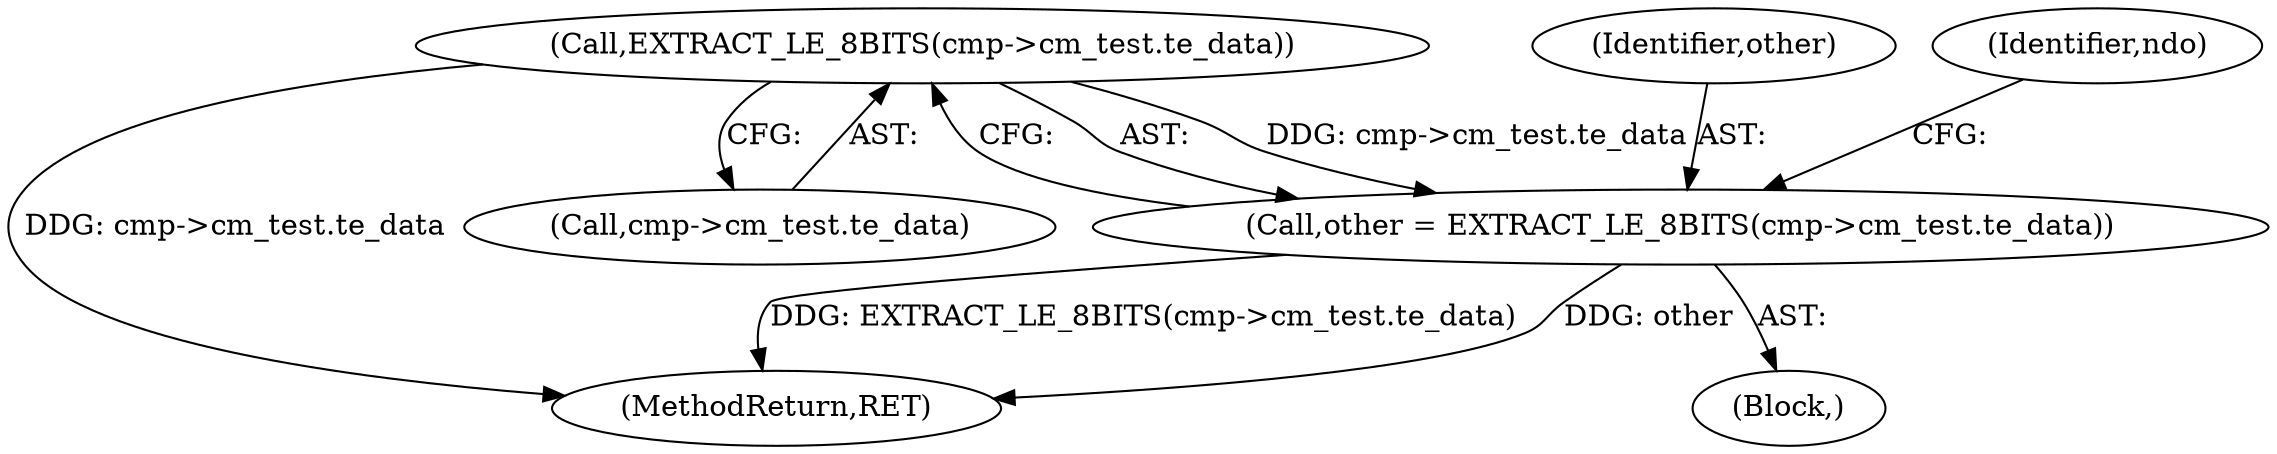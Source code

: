 digraph "0_tcpdump_c6e0531b5def26ecf912e8de6ade86cbdaed3751_0@pointer" {
"1000313" [label="(Call,EXTRACT_LE_8BITS(cmp->cm_test.te_data))"];
"1000311" [label="(Call,other = EXTRACT_LE_8BITS(cmp->cm_test.te_data))"];
"1000722" [label="(MethodReturn,RET)"];
"1000312" [label="(Identifier,other)"];
"1000313" [label="(Call,EXTRACT_LE_8BITS(cmp->cm_test.te_data))"];
"1000314" [label="(Call,cmp->cm_test.te_data)"];
"1000311" [label="(Call,other = EXTRACT_LE_8BITS(cmp->cm_test.te_data))"];
"1000146" [label="(Block,)"];
"1000321" [label="(Identifier,ndo)"];
"1000313" -> "1000311"  [label="AST: "];
"1000313" -> "1000314"  [label="CFG: "];
"1000314" -> "1000313"  [label="AST: "];
"1000311" -> "1000313"  [label="CFG: "];
"1000313" -> "1000722"  [label="DDG: cmp->cm_test.te_data"];
"1000313" -> "1000311"  [label="DDG: cmp->cm_test.te_data"];
"1000311" -> "1000146"  [label="AST: "];
"1000312" -> "1000311"  [label="AST: "];
"1000321" -> "1000311"  [label="CFG: "];
"1000311" -> "1000722"  [label="DDG: other"];
"1000311" -> "1000722"  [label="DDG: EXTRACT_LE_8BITS(cmp->cm_test.te_data)"];
}
